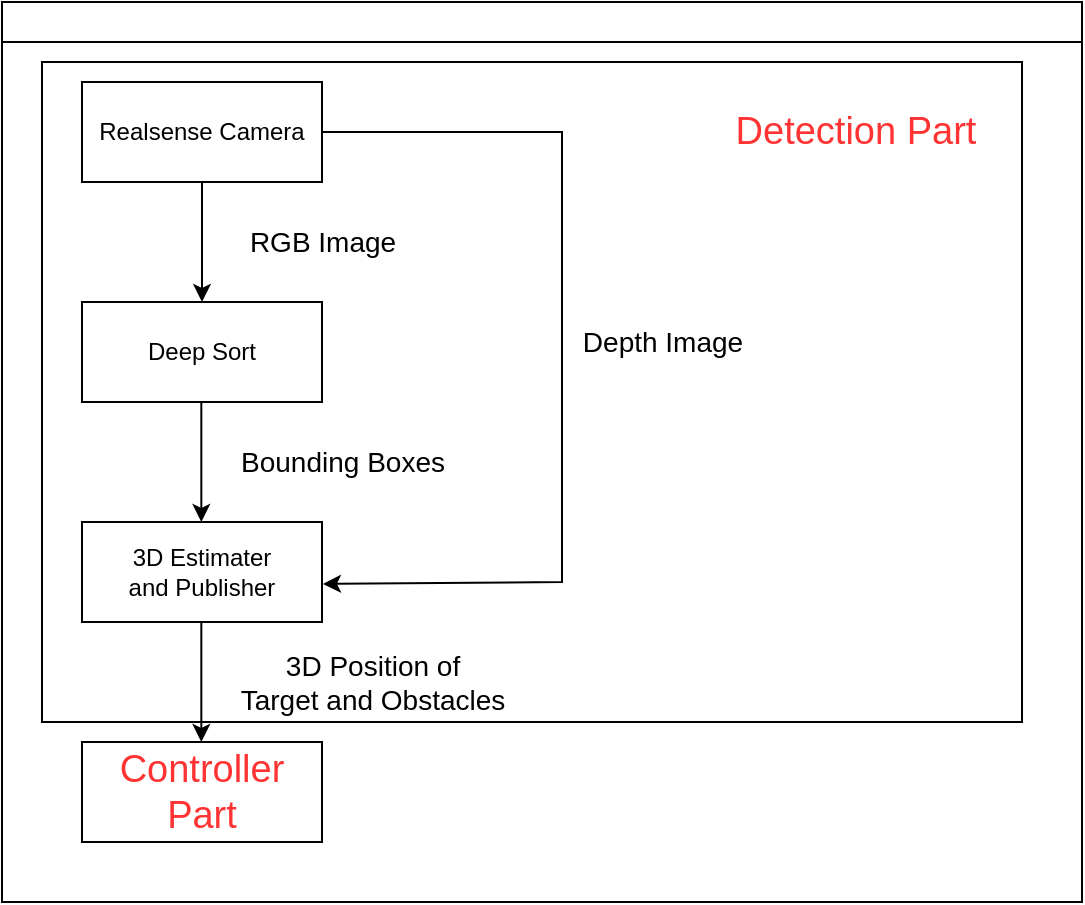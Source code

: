 <mxfile version="18.0.2" type="github">
  <diagram id="prtHgNgQTEPvFCAcTncT" name="Page-1">
    <mxGraphModel dx="915" dy="728" grid="1" gridSize="10" guides="1" tooltips="1" connect="1" arrows="1" fold="1" page="1" pageScale="1" pageWidth="827" pageHeight="1169" math="0" shadow="0">
      <root>
        <mxCell id="0" />
        <mxCell id="1" parent="0" />
        <mxCell id="pZQaORlkqkXgb0r6rNpJ-25" value="" style="rounded=0;whiteSpace=wrap;html=1;fontSize=14;" vertex="1" parent="1">
          <mxGeometry x="70" y="120" width="490" height="330" as="geometry" />
        </mxCell>
        <mxCell id="dNxyNK7c78bLwvsdeMH5-11" value="" style="swimlane;html=1;startSize=20;horizontal=1;containerType=tree;glass=0;" parent="1" vertex="1">
          <mxGeometry x="50" y="90" width="540" height="450" as="geometry" />
        </mxCell>
        <mxCell id="pZQaORlkqkXgb0r6rNpJ-1" value="Realsense Camera" style="rounded=0;whiteSpace=wrap;html=1;" vertex="1" parent="dNxyNK7c78bLwvsdeMH5-11">
          <mxGeometry x="40" y="40" width="120" height="50" as="geometry" />
        </mxCell>
        <mxCell id="pZQaORlkqkXgb0r6rNpJ-2" value="Deep Sort" style="rounded=0;whiteSpace=wrap;html=1;" vertex="1" parent="dNxyNK7c78bLwvsdeMH5-11">
          <mxGeometry x="40" y="150" width="120" height="50" as="geometry" />
        </mxCell>
        <mxCell id="pZQaORlkqkXgb0r6rNpJ-3" style="edgeStyle=orthogonalEdgeStyle;rounded=0;orthogonalLoop=1;jettySize=auto;html=1;exitX=0.5;exitY=1;exitDx=0;exitDy=0;" edge="1" parent="dNxyNK7c78bLwvsdeMH5-11" source="pZQaORlkqkXgb0r6rNpJ-1" target="pZQaORlkqkXgb0r6rNpJ-1">
          <mxGeometry relative="1" as="geometry" />
        </mxCell>
        <mxCell id="pZQaORlkqkXgb0r6rNpJ-7" value="3D Estimater &lt;br&gt;and Publisher" style="rounded=0;whiteSpace=wrap;html=1;" vertex="1" parent="dNxyNK7c78bLwvsdeMH5-11">
          <mxGeometry x="40" y="260" width="120" height="50" as="geometry" />
        </mxCell>
        <mxCell id="pZQaORlkqkXgb0r6rNpJ-8" value="&lt;font style=&quot;font-size: 19px;&quot; color=&quot;#ff3333&quot;&gt;Controller Part&lt;/font&gt;" style="rounded=0;whiteSpace=wrap;html=1;" vertex="1" parent="dNxyNK7c78bLwvsdeMH5-11">
          <mxGeometry x="40" y="370" width="120" height="50" as="geometry" />
        </mxCell>
        <mxCell id="pZQaORlkqkXgb0r6rNpJ-9" value="" style="endArrow=classic;html=1;rounded=0;exitX=0.5;exitY=1;exitDx=0;exitDy=0;entryX=0.5;entryY=0;entryDx=0;entryDy=0;" edge="1" parent="dNxyNK7c78bLwvsdeMH5-11" source="pZQaORlkqkXgb0r6rNpJ-1" target="pZQaORlkqkXgb0r6rNpJ-2">
          <mxGeometry width="50" height="50" relative="1" as="geometry">
            <mxPoint x="420" y="310" as="sourcePoint" />
            <mxPoint x="470" y="260" as="targetPoint" />
          </mxGeometry>
        </mxCell>
        <mxCell id="pZQaORlkqkXgb0r6rNpJ-10" value="" style="endArrow=classic;html=1;rounded=0;exitX=0.5;exitY=1;exitDx=0;exitDy=0;entryX=0.5;entryY=0;entryDx=0;entryDy=0;" edge="1" parent="dNxyNK7c78bLwvsdeMH5-11">
          <mxGeometry width="50" height="50" relative="1" as="geometry">
            <mxPoint x="99.66" y="200" as="sourcePoint" />
            <mxPoint x="99.66" y="260" as="targetPoint" />
          </mxGeometry>
        </mxCell>
        <mxCell id="pZQaORlkqkXgb0r6rNpJ-19" value="" style="endArrow=classic;html=1;rounded=0;exitX=0.5;exitY=1;exitDx=0;exitDy=0;entryX=0.5;entryY=0;entryDx=0;entryDy=0;" edge="1" parent="dNxyNK7c78bLwvsdeMH5-11">
          <mxGeometry width="50" height="50" relative="1" as="geometry">
            <mxPoint x="99.66" y="310" as="sourcePoint" />
            <mxPoint x="99.66" y="370" as="targetPoint" />
          </mxGeometry>
        </mxCell>
        <mxCell id="pZQaORlkqkXgb0r6rNpJ-20" value="&lt;font style=&quot;font-size: 14px;&quot;&gt;RGB Image&lt;/font&gt;" style="text;html=1;align=center;verticalAlign=middle;resizable=0;points=[];autosize=1;strokeColor=none;fillColor=none;" vertex="1" parent="dNxyNK7c78bLwvsdeMH5-11">
          <mxGeometry x="115" y="110" width="90" height="20" as="geometry" />
        </mxCell>
        <mxCell id="pZQaORlkqkXgb0r6rNpJ-21" value="&lt;font style=&quot;font-size: 14px;&quot;&gt;Bounding Boxes&lt;/font&gt;" style="text;html=1;align=center;verticalAlign=middle;resizable=0;points=[];autosize=1;strokeColor=none;fillColor=none;rotation=0;" vertex="1" parent="dNxyNK7c78bLwvsdeMH5-11">
          <mxGeometry x="110" y="220" width="120" height="20" as="geometry" />
        </mxCell>
        <mxCell id="pZQaORlkqkXgb0r6rNpJ-22" value="&lt;font style=&quot;font-size: 14px;&quot;&gt;3D Position of &lt;br&gt;Target and Obstacles&lt;/font&gt;" style="text;html=1;align=center;verticalAlign=middle;resizable=0;points=[];autosize=1;strokeColor=none;fillColor=none;rotation=0;" vertex="1" parent="dNxyNK7c78bLwvsdeMH5-11">
          <mxGeometry x="110" y="320" width="150" height="40" as="geometry" />
        </mxCell>
        <mxCell id="pZQaORlkqkXgb0r6rNpJ-24" value="Depth Image" style="text;html=1;align=center;verticalAlign=middle;resizable=0;points=[];autosize=1;strokeColor=none;fillColor=none;fontSize=14;" vertex="1" parent="dNxyNK7c78bLwvsdeMH5-11">
          <mxGeometry x="280" y="160" width="100" height="20" as="geometry" />
        </mxCell>
        <mxCell id="pZQaORlkqkXgb0r6rNpJ-27" value="&lt;font color=&quot;#ff3333&quot; style=&quot;font-size: 19px;&quot;&gt;Detection Part&lt;/font&gt;" style="text;html=1;strokeColor=none;fillColor=none;align=center;verticalAlign=middle;whiteSpace=wrap;rounded=0;fontSize=14;" vertex="1" parent="dNxyNK7c78bLwvsdeMH5-11">
          <mxGeometry x="364" y="50" width="126" height="30" as="geometry" />
        </mxCell>
        <mxCell id="pZQaORlkqkXgb0r6rNpJ-23" value="" style="endArrow=classic;html=1;rounded=0;fontSize=14;entryX=1.004;entryY=0.619;entryDx=0;entryDy=0;entryPerimeter=0;" edge="1" parent="1" target="pZQaORlkqkXgb0r6rNpJ-7">
          <mxGeometry width="50" height="50" relative="1" as="geometry">
            <mxPoint x="210" y="155" as="sourcePoint" />
            <mxPoint x="510" y="330" as="targetPoint" />
            <Array as="points">
              <mxPoint x="330" y="155" />
              <mxPoint x="330" y="380" />
            </Array>
          </mxGeometry>
        </mxCell>
      </root>
    </mxGraphModel>
  </diagram>
</mxfile>
